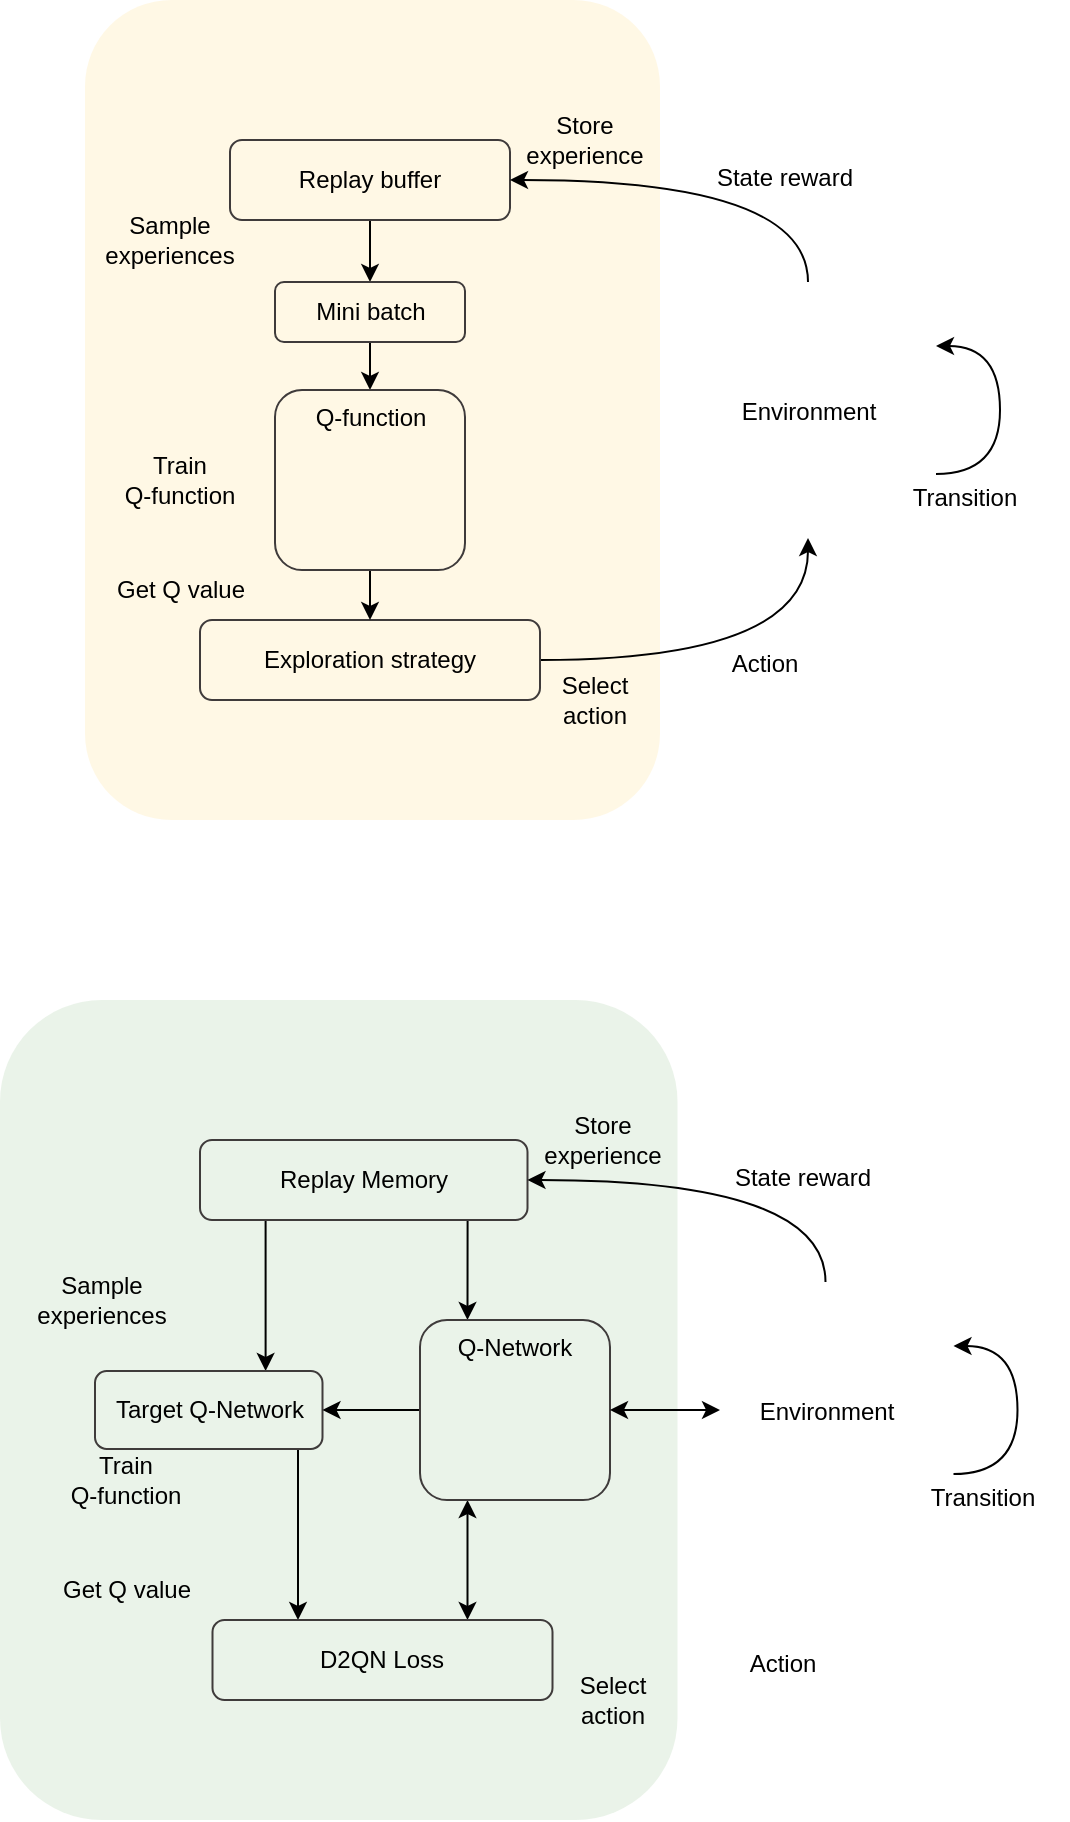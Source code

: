 <mxfile version="24.0.6" type="github">
  <diagram name="Page-1" id="WOyEt_blG9NadYAG7zFr">
    <mxGraphModel dx="913" dy="530" grid="1" gridSize="10" guides="1" tooltips="1" connect="1" arrows="1" fold="1" page="1" pageScale="1" pageWidth="850" pageHeight="1100" math="0" shadow="0">
      <root>
        <mxCell id="0" />
        <mxCell id="1" parent="0" />
        <mxCell id="KFp8j3K33pDCHfUr5Khe-4" value="" style="rounded=1;whiteSpace=wrap;html=1;fillColor=#fff2cc;strokeColor=none;opacity=50;" parent="1" vertex="1">
          <mxGeometry x="152.5" y="60" width="287.5" height="410" as="geometry" />
        </mxCell>
        <mxCell id="KFp8j3K33pDCHfUr5Khe-16" style="edgeStyle=orthogonalEdgeStyle;rounded=0;orthogonalLoop=1;jettySize=auto;html=1;exitX=0.5;exitY=1;exitDx=0;exitDy=0;entryX=0.5;entryY=0;entryDx=0;entryDy=0;" parent="1" source="KFp8j3K33pDCHfUr5Khe-5" target="KFp8j3K33pDCHfUr5Khe-6" edge="1">
          <mxGeometry relative="1" as="geometry" />
        </mxCell>
        <mxCell id="KFp8j3K33pDCHfUr5Khe-5" value="Replay buffer" style="rounded=1;whiteSpace=wrap;html=1;fillColor=none;strokeColor=#3f3b3b;" parent="1" vertex="1">
          <mxGeometry x="225" y="130" width="140" height="40" as="geometry" />
        </mxCell>
        <mxCell id="KFp8j3K33pDCHfUr5Khe-31" style="edgeStyle=orthogonalEdgeStyle;rounded=0;orthogonalLoop=1;jettySize=auto;html=1;exitX=0.5;exitY=1;exitDx=0;exitDy=0;entryX=0.5;entryY=0;entryDx=0;entryDy=0;" parent="1" source="KFp8j3K33pDCHfUr5Khe-6" target="KFp8j3K33pDCHfUr5Khe-28" edge="1">
          <mxGeometry relative="1" as="geometry" />
        </mxCell>
        <mxCell id="KFp8j3K33pDCHfUr5Khe-6" value="Mini batch" style="rounded=1;whiteSpace=wrap;html=1;fillColor=none;strokeColor=#3f3b3b;" parent="1" vertex="1">
          <mxGeometry x="247.5" y="201" width="95" height="30" as="geometry" />
        </mxCell>
        <mxCell id="KFp8j3K33pDCHfUr5Khe-23" style="edgeStyle=orthogonalEdgeStyle;rounded=0;orthogonalLoop=1;jettySize=auto;html=1;exitX=1;exitY=0.5;exitDx=0;exitDy=0;curved=1;" parent="1" source="KFp8j3K33pDCHfUr5Khe-7" target="KFp8j3K33pDCHfUr5Khe-13" edge="1">
          <mxGeometry relative="1" as="geometry" />
        </mxCell>
        <mxCell id="KFp8j3K33pDCHfUr5Khe-7" value="Exploration strategy" style="rounded=1;whiteSpace=wrap;html=1;fillColor=none;strokeColor=#3f3b3b;" parent="1" vertex="1">
          <mxGeometry x="210" y="370" width="170" height="40" as="geometry" />
        </mxCell>
        <mxCell id="KFp8j3K33pDCHfUr5Khe-22" style="edgeStyle=orthogonalEdgeStyle;rounded=0;orthogonalLoop=1;jettySize=auto;html=1;exitX=0.5;exitY=0;exitDx=0;exitDy=0;entryX=1;entryY=0.5;entryDx=0;entryDy=0;curved=1;" parent="1" source="KFp8j3K33pDCHfUr5Khe-13" target="KFp8j3K33pDCHfUr5Khe-5" edge="1">
          <mxGeometry relative="1" as="geometry" />
        </mxCell>
        <mxCell id="KFp8j3K33pDCHfUr5Khe-13" value="" style="shape=image;html=1;verticalAlign=top;verticalLabelPosition=bottom;labelBackgroundColor=#ffffff;imageAspect=0;aspect=fixed;image=https://cdn2.iconfinder.com/data/icons/thin-line-icons-for-seo-and-development-1/64/SEO_international-128.png;strokeColor=#3f3b3b;" parent="1" vertex="1">
          <mxGeometry x="450" y="201" width="128" height="128" as="geometry" />
        </mxCell>
        <mxCell id="KFp8j3K33pDCHfUr5Khe-24" style="edgeStyle=orthogonalEdgeStyle;rounded=0;orthogonalLoop=1;jettySize=auto;html=1;exitX=1;exitY=0.75;exitDx=0;exitDy=0;entryX=1;entryY=0.25;entryDx=0;entryDy=0;curved=1;" parent="1" source="KFp8j3K33pDCHfUr5Khe-13" target="KFp8j3K33pDCHfUr5Khe-13" edge="1">
          <mxGeometry relative="1" as="geometry">
            <Array as="points">
              <mxPoint x="610" y="297" />
              <mxPoint x="610" y="233" />
            </Array>
          </mxGeometry>
        </mxCell>
        <mxCell id="KFp8j3K33pDCHfUr5Khe-26" value="Train&lt;div&gt;Q-function&lt;/div&gt;" style="text;html=1;align=center;verticalAlign=middle;whiteSpace=wrap;rounded=0;" parent="1" vertex="1">
          <mxGeometry x="170" y="285" width="60" height="30" as="geometry" />
        </mxCell>
        <mxCell id="KFp8j3K33pDCHfUr5Khe-32" style="edgeStyle=orthogonalEdgeStyle;rounded=0;orthogonalLoop=1;jettySize=auto;html=1;exitX=0.5;exitY=1;exitDx=0;exitDy=0;entryX=0.5;entryY=0;entryDx=0;entryDy=0;" parent="1" source="KFp8j3K33pDCHfUr5Khe-28" target="KFp8j3K33pDCHfUr5Khe-7" edge="1">
          <mxGeometry relative="1" as="geometry" />
        </mxCell>
        <mxCell id="KFp8j3K33pDCHfUr5Khe-28" value="Q-function" style="rounded=1;whiteSpace=wrap;html=1;fillColor=none;strokeColor=#3f3b3b;verticalAlign=top;" parent="1" vertex="1">
          <mxGeometry x="247.5" y="255" width="95" height="90" as="geometry" />
        </mxCell>
        <mxCell id="KFp8j3K33pDCHfUr5Khe-30" value="" style="shape=image;verticalLabelPosition=bottom;labelBackgroundColor=default;verticalAlign=top;aspect=fixed;imageAspect=0;image=https://static.thenounproject.com/png/2424485-200.png;" parent="1" vertex="1">
          <mxGeometry x="266.25" y="279" width="60" height="60" as="geometry" />
        </mxCell>
        <mxCell id="KFp8j3K33pDCHfUr5Khe-33" value="Sample experiences" style="text;html=1;align=center;verticalAlign=middle;whiteSpace=wrap;rounded=0;" parent="1" vertex="1">
          <mxGeometry x="165" y="170" width="60" height="20" as="geometry" />
        </mxCell>
        <mxCell id="KFp8j3K33pDCHfUr5Khe-34" value="Get Q value" style="text;html=1;align=center;verticalAlign=middle;whiteSpace=wrap;rounded=0;" parent="1" vertex="1">
          <mxGeometry x="157.5" y="340" width="85" height="30" as="geometry" />
        </mxCell>
        <mxCell id="KFp8j3K33pDCHfUr5Khe-35" value="Select&lt;div&gt;action&lt;/div&gt;" style="text;html=1;align=center;verticalAlign=middle;whiteSpace=wrap;rounded=0;" parent="1" vertex="1">
          <mxGeometry x="365" y="390" width="85" height="40" as="geometry" />
        </mxCell>
        <mxCell id="KFp8j3K33pDCHfUr5Khe-36" value="Store experience" style="text;html=1;align=center;verticalAlign=middle;whiteSpace=wrap;rounded=0;" parent="1" vertex="1">
          <mxGeometry x="365" y="110" width="75" height="40" as="geometry" />
        </mxCell>
        <mxCell id="KFp8j3K33pDCHfUr5Khe-37" value="Action" style="text;html=1;align=center;verticalAlign=middle;whiteSpace=wrap;rounded=0;" parent="1" vertex="1">
          <mxGeometry x="450" y="372" width="85" height="40" as="geometry" />
        </mxCell>
        <mxCell id="KFp8j3K33pDCHfUr5Khe-40" value="State reward" style="text;html=1;align=center;verticalAlign=middle;whiteSpace=wrap;rounded=0;" parent="1" vertex="1">
          <mxGeometry x="460" y="129" width="85" height="40" as="geometry" />
        </mxCell>
        <mxCell id="KFp8j3K33pDCHfUr5Khe-41" value="Transition" style="text;html=1;align=center;verticalAlign=middle;whiteSpace=wrap;rounded=0;" parent="1" vertex="1">
          <mxGeometry x="550" y="289" width="85" height="40" as="geometry" />
        </mxCell>
        <mxCell id="KFp8j3K33pDCHfUr5Khe-42" value="Environment" style="text;html=1;align=center;verticalAlign=middle;whiteSpace=wrap;rounded=1;fillColor=default;gradientColor=none;strokeColor=none;shadow=0;textShadow=0;glass=0;" parent="1" vertex="1">
          <mxGeometry x="469.75" y="255" width="88.5" height="21" as="geometry" />
        </mxCell>
        <mxCell id="C1MKuNEIWT1OXNP6wVUr-1" value="" style="rounded=1;whiteSpace=wrap;html=1;fillColor=#d5e8d4;strokeColor=none;opacity=50;" vertex="1" parent="1">
          <mxGeometry x="110" y="560" width="338.75" height="410" as="geometry" />
        </mxCell>
        <mxCell id="C1MKuNEIWT1OXNP6wVUr-31" style="edgeStyle=orthogonalEdgeStyle;rounded=0;orthogonalLoop=1;jettySize=auto;html=1;exitX=0.75;exitY=1;exitDx=0;exitDy=0;entryX=0.25;entryY=0;entryDx=0;entryDy=0;" edge="1" parent="1" source="C1MKuNEIWT1OXNP6wVUr-3" target="C1MKuNEIWT1OXNP6wVUr-13">
          <mxGeometry relative="1" as="geometry">
            <Array as="points">
              <mxPoint x="344" y="670" />
            </Array>
          </mxGeometry>
        </mxCell>
        <mxCell id="C1MKuNEIWT1OXNP6wVUr-32" style="edgeStyle=orthogonalEdgeStyle;rounded=0;orthogonalLoop=1;jettySize=auto;html=1;exitX=0.25;exitY=1;exitDx=0;exitDy=0;entryX=0.75;entryY=0;entryDx=0;entryDy=0;" edge="1" parent="1" source="C1MKuNEIWT1OXNP6wVUr-3" target="C1MKuNEIWT1OXNP6wVUr-5">
          <mxGeometry relative="1" as="geometry">
            <Array as="points">
              <mxPoint x="243" y="670" />
            </Array>
          </mxGeometry>
        </mxCell>
        <mxCell id="C1MKuNEIWT1OXNP6wVUr-3" value="Replay Memory" style="rounded=1;whiteSpace=wrap;html=1;fillColor=none;strokeColor=#3f3b3b;" vertex="1" parent="1">
          <mxGeometry x="210" y="630" width="163.75" height="40" as="geometry" />
        </mxCell>
        <mxCell id="C1MKuNEIWT1OXNP6wVUr-29" style="edgeStyle=elbowEdgeStyle;rounded=0;orthogonalLoop=1;jettySize=auto;html=1;exitX=0.75;exitY=1;exitDx=0;exitDy=0;entryX=0.25;entryY=0;entryDx=0;entryDy=0;" edge="1" parent="1" source="C1MKuNEIWT1OXNP6wVUr-5" target="C1MKuNEIWT1OXNP6wVUr-7">
          <mxGeometry relative="1" as="geometry">
            <Array as="points">
              <mxPoint x="259" y="830" />
            </Array>
          </mxGeometry>
        </mxCell>
        <mxCell id="C1MKuNEIWT1OXNP6wVUr-5" value="Target Q-Network" style="rounded=1;whiteSpace=wrap;html=1;fillColor=none;strokeColor=#3f3b3b;" vertex="1" parent="1">
          <mxGeometry x="157.5" y="745.5" width="113.75" height="39" as="geometry" />
        </mxCell>
        <mxCell id="C1MKuNEIWT1OXNP6wVUr-28" style="edgeStyle=orthogonalEdgeStyle;rounded=0;orthogonalLoop=1;jettySize=auto;html=1;exitX=0.75;exitY=0;exitDx=0;exitDy=0;entryX=0.25;entryY=1;entryDx=0;entryDy=0;startArrow=classic;startFill=1;" edge="1" parent="1" source="C1MKuNEIWT1OXNP6wVUr-7" target="C1MKuNEIWT1OXNP6wVUr-13">
          <mxGeometry relative="1" as="geometry" />
        </mxCell>
        <mxCell id="C1MKuNEIWT1OXNP6wVUr-7" value="D2QN Loss" style="rounded=1;whiteSpace=wrap;html=1;fillColor=none;strokeColor=#3f3b3b;" vertex="1" parent="1">
          <mxGeometry x="216.25" y="870" width="170" height="40" as="geometry" />
        </mxCell>
        <mxCell id="C1MKuNEIWT1OXNP6wVUr-8" style="edgeStyle=orthogonalEdgeStyle;rounded=0;orthogonalLoop=1;jettySize=auto;html=1;exitX=0.5;exitY=0;exitDx=0;exitDy=0;entryX=1;entryY=0.5;entryDx=0;entryDy=0;curved=1;" edge="1" parent="1" source="C1MKuNEIWT1OXNP6wVUr-9" target="C1MKuNEIWT1OXNP6wVUr-3">
          <mxGeometry relative="1" as="geometry" />
        </mxCell>
        <mxCell id="C1MKuNEIWT1OXNP6wVUr-9" value="" style="shape=image;html=1;verticalAlign=top;verticalLabelPosition=bottom;labelBackgroundColor=#ffffff;imageAspect=0;aspect=fixed;image=https://cdn2.iconfinder.com/data/icons/thin-line-icons-for-seo-and-development-1/64/SEO_international-128.png;strokeColor=#3f3b3b;" vertex="1" parent="1">
          <mxGeometry x="458.75" y="701" width="128" height="128" as="geometry" />
        </mxCell>
        <mxCell id="C1MKuNEIWT1OXNP6wVUr-10" style="edgeStyle=orthogonalEdgeStyle;rounded=0;orthogonalLoop=1;jettySize=auto;html=1;exitX=1;exitY=0.75;exitDx=0;exitDy=0;entryX=1;entryY=0.25;entryDx=0;entryDy=0;curved=1;" edge="1" parent="1" source="C1MKuNEIWT1OXNP6wVUr-9" target="C1MKuNEIWT1OXNP6wVUr-9">
          <mxGeometry relative="1" as="geometry">
            <Array as="points">
              <mxPoint x="618.75" y="797" />
              <mxPoint x="618.75" y="733" />
            </Array>
          </mxGeometry>
        </mxCell>
        <mxCell id="C1MKuNEIWT1OXNP6wVUr-11" value="Train&lt;div&gt;Q-function&lt;/div&gt;" style="text;html=1;align=center;verticalAlign=middle;whiteSpace=wrap;rounded=0;" vertex="1" parent="1">
          <mxGeometry x="143.12" y="784.5" width="60" height="30" as="geometry" />
        </mxCell>
        <mxCell id="C1MKuNEIWT1OXNP6wVUr-30" style="edgeStyle=orthogonalEdgeStyle;rounded=0;orthogonalLoop=1;jettySize=auto;html=1;exitX=0;exitY=0.5;exitDx=0;exitDy=0;entryX=1;entryY=0.5;entryDx=0;entryDy=0;" edge="1" parent="1" source="C1MKuNEIWT1OXNP6wVUr-13" target="C1MKuNEIWT1OXNP6wVUr-5">
          <mxGeometry relative="1" as="geometry" />
        </mxCell>
        <mxCell id="C1MKuNEIWT1OXNP6wVUr-13" value="Q-Network" style="rounded=1;whiteSpace=wrap;html=1;fillColor=none;strokeColor=#3f3b3b;verticalAlign=top;" vertex="1" parent="1">
          <mxGeometry x="320" y="720" width="95" height="90" as="geometry" />
        </mxCell>
        <mxCell id="C1MKuNEIWT1OXNP6wVUr-14" value="" style="shape=image;verticalLabelPosition=bottom;labelBackgroundColor=default;verticalAlign=top;aspect=fixed;imageAspect=0;image=https://static.thenounproject.com/png/2424485-200.png;" vertex="1" parent="1">
          <mxGeometry x="338.75" y="744" width="60" height="60" as="geometry" />
        </mxCell>
        <mxCell id="C1MKuNEIWT1OXNP6wVUr-15" value="Sample experiences" style="text;html=1;align=center;verticalAlign=middle;whiteSpace=wrap;rounded=0;" vertex="1" parent="1">
          <mxGeometry x="131.25" y="700" width="60" height="20" as="geometry" />
        </mxCell>
        <mxCell id="C1MKuNEIWT1OXNP6wVUr-16" value="Get Q value" style="text;html=1;align=center;verticalAlign=middle;whiteSpace=wrap;rounded=0;" vertex="1" parent="1">
          <mxGeometry x="131.25" y="840" width="85" height="30" as="geometry" />
        </mxCell>
        <mxCell id="C1MKuNEIWT1OXNP6wVUr-17" value="Select&lt;div&gt;action&lt;/div&gt;" style="text;html=1;align=center;verticalAlign=middle;whiteSpace=wrap;rounded=0;" vertex="1" parent="1">
          <mxGeometry x="373.75" y="890" width="85" height="40" as="geometry" />
        </mxCell>
        <mxCell id="C1MKuNEIWT1OXNP6wVUr-18" value="Store experience" style="text;html=1;align=center;verticalAlign=middle;whiteSpace=wrap;rounded=0;" vertex="1" parent="1">
          <mxGeometry x="373.75" y="610" width="75" height="40" as="geometry" />
        </mxCell>
        <mxCell id="C1MKuNEIWT1OXNP6wVUr-19" value="Action" style="text;html=1;align=center;verticalAlign=middle;whiteSpace=wrap;rounded=0;" vertex="1" parent="1">
          <mxGeometry x="458.75" y="872" width="85" height="40" as="geometry" />
        </mxCell>
        <mxCell id="C1MKuNEIWT1OXNP6wVUr-20" value="State reward" style="text;html=1;align=center;verticalAlign=middle;whiteSpace=wrap;rounded=0;" vertex="1" parent="1">
          <mxGeometry x="468.75" y="629" width="85" height="40" as="geometry" />
        </mxCell>
        <mxCell id="C1MKuNEIWT1OXNP6wVUr-21" value="Transition" style="text;html=1;align=center;verticalAlign=middle;whiteSpace=wrap;rounded=0;" vertex="1" parent="1">
          <mxGeometry x="558.75" y="789" width="85" height="40" as="geometry" />
        </mxCell>
        <mxCell id="C1MKuNEIWT1OXNP6wVUr-22" value="Environment" style="text;html=1;align=center;verticalAlign=middle;whiteSpace=wrap;rounded=1;fillColor=default;gradientColor=none;strokeColor=none;shadow=0;textShadow=0;glass=0;" vertex="1" parent="1">
          <mxGeometry x="478.5" y="755" width="88.5" height="21" as="geometry" />
        </mxCell>
        <mxCell id="C1MKuNEIWT1OXNP6wVUr-26" value="" style="endArrow=classic;startArrow=classic;html=1;rounded=0;exitX=1;exitY=0.5;exitDx=0;exitDy=0;" edge="1" parent="1" source="C1MKuNEIWT1OXNP6wVUr-13">
          <mxGeometry width="50" height="50" relative="1" as="geometry">
            <mxPoint x="400" y="830" as="sourcePoint" />
            <mxPoint x="470" y="765" as="targetPoint" />
          </mxGeometry>
        </mxCell>
      </root>
    </mxGraphModel>
  </diagram>
</mxfile>
